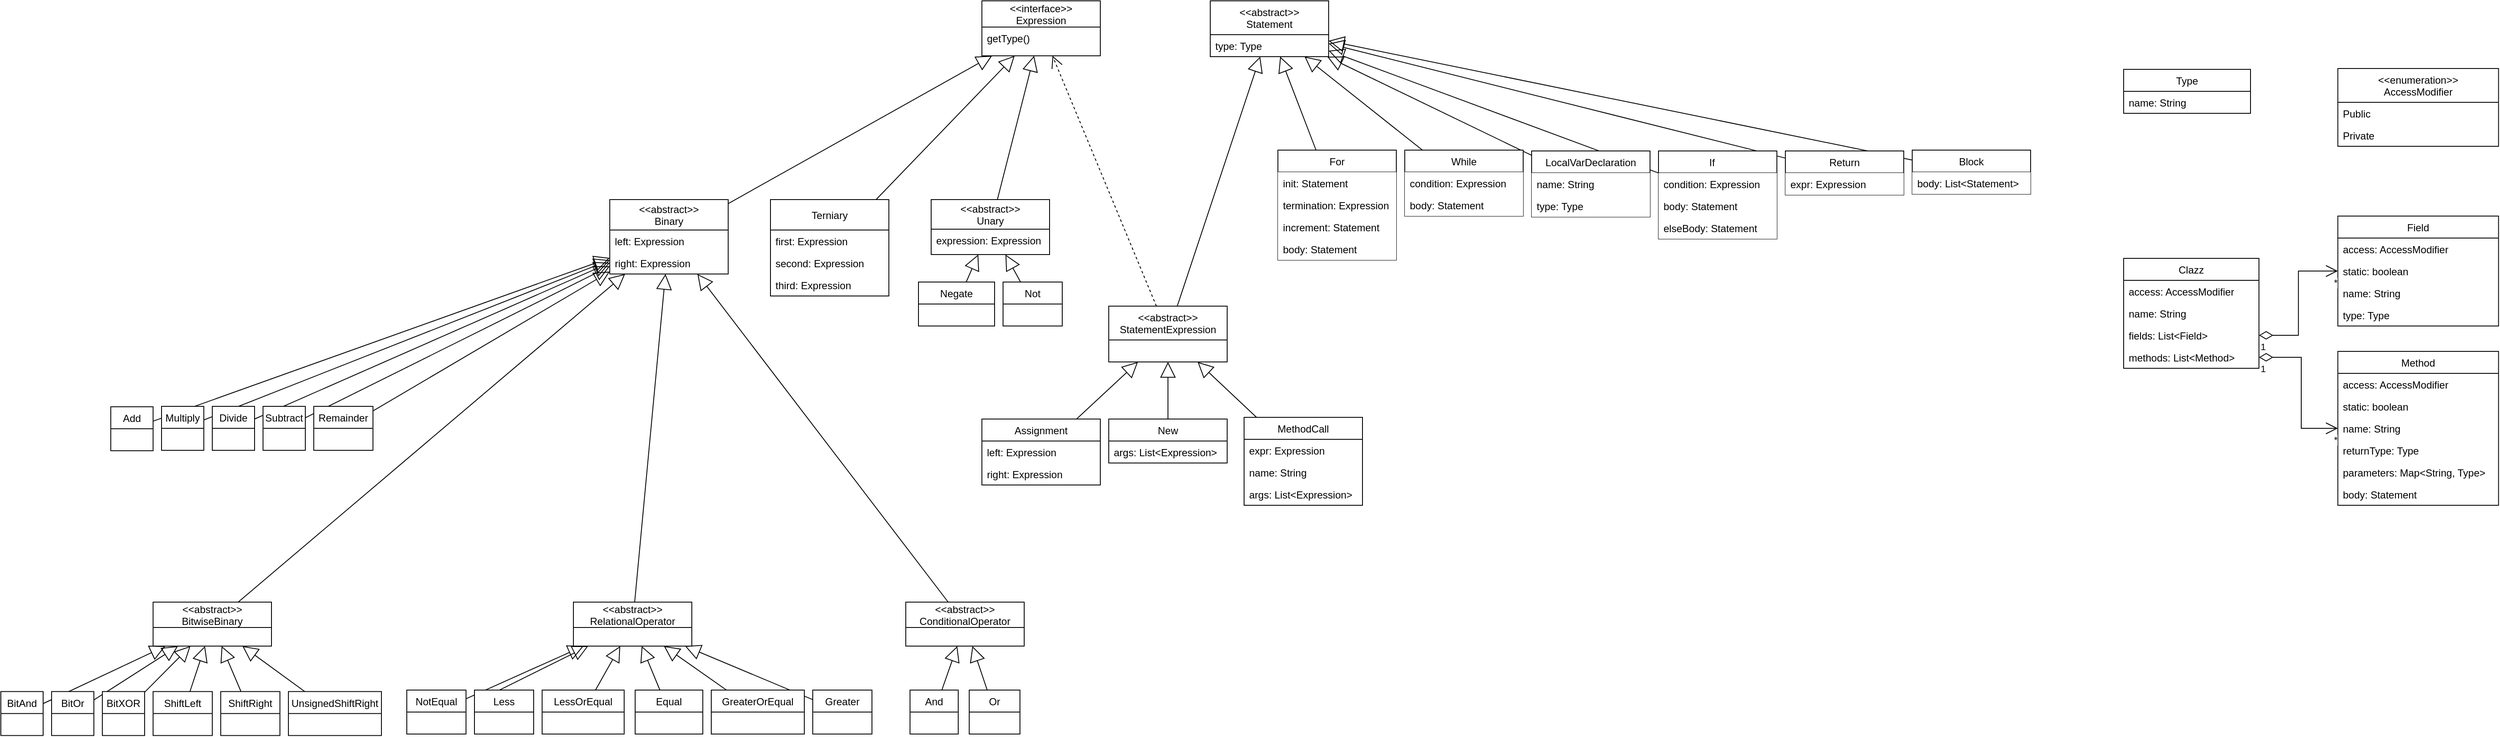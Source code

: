 <mxfile version="16.0.2" type="device"><diagram id="C5RBs43oDa-KdzZeNtuy" name="Page-1"><mxGraphModel dx="4175" dy="1250" grid="1" gridSize="10" guides="1" tooltips="1" connect="1" arrows="1" fold="1" page="1" pageScale="1" pageWidth="827" pageHeight="1169" math="0" shadow="0"><root><mxCell id="WIyWlLk6GJQsqaUBKTNV-0"/><mxCell id="WIyWlLk6GJQsqaUBKTNV-1" parent="WIyWlLk6GJQsqaUBKTNV-0"/><mxCell id="zkfFHV4jXpPFQw0GAbJ--0" value="Clazz" style="swimlane;fontStyle=0;align=center;verticalAlign=top;childLayout=stackLayout;horizontal=1;startSize=26;horizontalStack=0;resizeParent=1;resizeLast=0;collapsible=1;marginBottom=0;rounded=0;shadow=0;strokeWidth=1;" parent="WIyWlLk6GJQsqaUBKTNV-1" vertex="1"><mxGeometry x="260" y="304.5" width="160" height="130" as="geometry"><mxRectangle x="230" y="140" width="160" height="26" as="alternateBounds"/></mxGeometry></mxCell><mxCell id="R1qmGD2fGn99MFbigiEE-41" value="access: AccessModifier" style="text;align=left;verticalAlign=top;spacingLeft=4;spacingRight=4;overflow=hidden;rotatable=0;points=[[0,0.5],[1,0.5]];portConstraint=eastwest;" parent="zkfFHV4jXpPFQw0GAbJ--0" vertex="1"><mxGeometry y="26" width="160" height="26" as="geometry"/></mxCell><mxCell id="zkfFHV4jXpPFQw0GAbJ--1" value="name: String" style="text;align=left;verticalAlign=top;spacingLeft=4;spacingRight=4;overflow=hidden;rotatable=0;points=[[0,0.5],[1,0.5]];portConstraint=eastwest;" parent="zkfFHV4jXpPFQw0GAbJ--0" vertex="1"><mxGeometry y="52" width="160" height="26" as="geometry"/></mxCell><mxCell id="zkfFHV4jXpPFQw0GAbJ--2" value="fields: List&lt;Field&gt;" style="text;align=left;verticalAlign=top;spacingLeft=4;spacingRight=4;overflow=hidden;rotatable=0;points=[[0,0.5],[1,0.5]];portConstraint=eastwest;rounded=0;shadow=0;html=0;" parent="zkfFHV4jXpPFQw0GAbJ--0" vertex="1"><mxGeometry y="78" width="160" height="26" as="geometry"/></mxCell><mxCell id="zkfFHV4jXpPFQw0GAbJ--3" value="methods: List&lt;Method&gt;" style="text;align=left;verticalAlign=top;spacingLeft=4;spacingRight=4;overflow=hidden;rotatable=0;points=[[0,0.5],[1,0.5]];portConstraint=eastwest;rounded=0;shadow=0;html=0;" parent="zkfFHV4jXpPFQw0GAbJ--0" vertex="1"><mxGeometry y="104" width="160" height="26" as="geometry"/></mxCell><mxCell id="zkfFHV4jXpPFQw0GAbJ--17" value="Field" style="swimlane;fontStyle=0;align=center;verticalAlign=top;childLayout=stackLayout;horizontal=1;startSize=26;horizontalStack=0;resizeParent=1;resizeLast=0;collapsible=1;marginBottom=0;rounded=0;shadow=0;strokeWidth=1;" parent="WIyWlLk6GJQsqaUBKTNV-1" vertex="1"><mxGeometry x="513.26" y="254.5" width="190" height="130" as="geometry"><mxRectangle x="550" y="140" width="160" height="26" as="alternateBounds"/></mxGeometry></mxCell><mxCell id="zkfFHV4jXpPFQw0GAbJ--18" value="access: AccessModifier" style="text;align=left;verticalAlign=top;spacingLeft=4;spacingRight=4;overflow=hidden;rotatable=0;points=[[0,0.5],[1,0.5]];portConstraint=eastwest;" parent="zkfFHV4jXpPFQw0GAbJ--17" vertex="1"><mxGeometry y="26" width="190" height="26" as="geometry"/></mxCell><mxCell id="zkfFHV4jXpPFQw0GAbJ--19" value="static: boolean" style="text;align=left;verticalAlign=top;spacingLeft=4;spacingRight=4;overflow=hidden;rotatable=0;points=[[0,0.5],[1,0.5]];portConstraint=eastwest;rounded=0;shadow=0;html=0;" parent="zkfFHV4jXpPFQw0GAbJ--17" vertex="1"><mxGeometry y="52" width="190" height="26" as="geometry"/></mxCell><mxCell id="R1qmGD2fGn99MFbigiEE-37" value="name: String" style="text;align=left;verticalAlign=top;spacingLeft=4;spacingRight=4;overflow=hidden;rotatable=0;points=[[0,0.5],[1,0.5]];portConstraint=eastwest;rounded=0;shadow=0;html=0;" parent="zkfFHV4jXpPFQw0GAbJ--17" vertex="1"><mxGeometry y="78" width="190" height="26" as="geometry"/></mxCell><mxCell id="zkfFHV4jXpPFQw0GAbJ--20" value="type: Type" style="text;align=left;verticalAlign=top;spacingLeft=4;spacingRight=4;overflow=hidden;rotatable=0;points=[[0,0.5],[1,0.5]];portConstraint=eastwest;rounded=0;shadow=0;html=0;" parent="zkfFHV4jXpPFQw0GAbJ--17" vertex="1"><mxGeometry y="104" width="190" height="26" as="geometry"/></mxCell><mxCell id="R1qmGD2fGn99MFbigiEE-3" value="" style="endArrow=open;html=1;endSize=12;startArrow=diamondThin;startSize=14;startFill=0;edgeStyle=orthogonalEdgeStyle;rounded=0;exitX=1;exitY=0.5;exitDx=0;exitDy=0;" parent="WIyWlLk6GJQsqaUBKTNV-1" source="zkfFHV4jXpPFQw0GAbJ--2" target="zkfFHV4jXpPFQw0GAbJ--17" edge="1"><mxGeometry relative="1" as="geometry"><mxPoint x="490" y="354.5" as="sourcePoint"/><mxPoint x="650" y="354.5" as="targetPoint"/></mxGeometry></mxCell><mxCell id="R1qmGD2fGn99MFbigiEE-4" value="1" style="edgeLabel;resizable=0;html=1;align=left;verticalAlign=top;" parent="R1qmGD2fGn99MFbigiEE-3" connectable="0" vertex="1"><mxGeometry x="-1" relative="1" as="geometry"/></mxCell><mxCell id="R1qmGD2fGn99MFbigiEE-5" value="*" style="edgeLabel;resizable=0;html=1;align=right;verticalAlign=top;" parent="R1qmGD2fGn99MFbigiEE-3" connectable="0" vertex="1"><mxGeometry x="1" relative="1" as="geometry"/></mxCell><mxCell id="R1qmGD2fGn99MFbigiEE-22" value="&lt;&lt;enumeration&gt;&gt;&#10;AccessModifier" style="swimlane;fontStyle=0;childLayout=stackLayout;horizontal=1;startSize=40;fillColor=none;horizontalStack=0;resizeParent=1;resizeParentMax=0;resizeLast=0;collapsible=1;marginBottom=0;" parent="WIyWlLk6GJQsqaUBKTNV-1" vertex="1"><mxGeometry x="513.26" y="80" width="190" height="92" as="geometry"/></mxCell><mxCell id="R1qmGD2fGn99MFbigiEE-23" value="Public" style="text;strokeColor=none;fillColor=none;align=left;verticalAlign=top;spacingLeft=4;spacingRight=4;overflow=hidden;rotatable=0;points=[[0,0.5],[1,0.5]];portConstraint=eastwest;" parent="R1qmGD2fGn99MFbigiEE-22" vertex="1"><mxGeometry y="40" width="190" height="26" as="geometry"/></mxCell><mxCell id="R1qmGD2fGn99MFbigiEE-24" value="Private" style="text;strokeColor=none;fillColor=none;align=left;verticalAlign=top;spacingLeft=4;spacingRight=4;overflow=hidden;rotatable=0;points=[[0,0.5],[1,0.5]];portConstraint=eastwest;" parent="R1qmGD2fGn99MFbigiEE-22" vertex="1"><mxGeometry y="66" width="190" height="26" as="geometry"/></mxCell><mxCell id="R1qmGD2fGn99MFbigiEE-27" value="Method" style="swimlane;fontStyle=0;align=center;verticalAlign=top;childLayout=stackLayout;horizontal=1;startSize=26;horizontalStack=0;resizeParent=1;resizeLast=0;collapsible=1;marginBottom=0;rounded=0;shadow=0;strokeWidth=1;" parent="WIyWlLk6GJQsqaUBKTNV-1" vertex="1"><mxGeometry x="513.26" y="414.5" width="190" height="182" as="geometry"><mxRectangle x="550" y="140" width="160" height="26" as="alternateBounds"/></mxGeometry></mxCell><mxCell id="R1qmGD2fGn99MFbigiEE-28" value="access: AccessModifier" style="text;align=left;verticalAlign=top;spacingLeft=4;spacingRight=4;overflow=hidden;rotatable=0;points=[[0,0.5],[1,0.5]];portConstraint=eastwest;" parent="R1qmGD2fGn99MFbigiEE-27" vertex="1"><mxGeometry y="26" width="190" height="26" as="geometry"/></mxCell><mxCell id="R1qmGD2fGn99MFbigiEE-29" value="static: boolean" style="text;align=left;verticalAlign=top;spacingLeft=4;spacingRight=4;overflow=hidden;rotatable=0;points=[[0,0.5],[1,0.5]];portConstraint=eastwest;rounded=0;shadow=0;html=0;" parent="R1qmGD2fGn99MFbigiEE-27" vertex="1"><mxGeometry y="52" width="190" height="26" as="geometry"/></mxCell><mxCell id="R1qmGD2fGn99MFbigiEE-36" value="name: String" style="text;align=left;verticalAlign=top;spacingLeft=4;spacingRight=4;overflow=hidden;rotatable=0;points=[[0,0.5],[1,0.5]];portConstraint=eastwest;" parent="R1qmGD2fGn99MFbigiEE-27" vertex="1"><mxGeometry y="78" width="190" height="26" as="geometry"/></mxCell><mxCell id="R1qmGD2fGn99MFbigiEE-30" value="returnType: Type" style="text;align=left;verticalAlign=top;spacingLeft=4;spacingRight=4;overflow=hidden;rotatable=0;points=[[0,0.5],[1,0.5]];portConstraint=eastwest;rounded=0;shadow=0;html=0;" parent="R1qmGD2fGn99MFbigiEE-27" vertex="1"><mxGeometry y="104" width="190" height="26" as="geometry"/></mxCell><mxCell id="R1qmGD2fGn99MFbigiEE-34" value="parameters: Map&lt;String, Type&gt;" style="text;align=left;verticalAlign=top;spacingLeft=4;spacingRight=4;overflow=hidden;rotatable=0;points=[[0,0.5],[1,0.5]];portConstraint=eastwest;rounded=0;shadow=0;html=0;" parent="R1qmGD2fGn99MFbigiEE-27" vertex="1"><mxGeometry y="130" width="190" height="26" as="geometry"/></mxCell><mxCell id="R1qmGD2fGn99MFbigiEE-35" value="body: Statement" style="text;align=left;verticalAlign=top;spacingLeft=4;spacingRight=4;overflow=hidden;rotatable=0;points=[[0,0.5],[1,0.5]];portConstraint=eastwest;rounded=0;shadow=0;html=0;" parent="R1qmGD2fGn99MFbigiEE-27" vertex="1"><mxGeometry y="156" width="190" height="26" as="geometry"/></mxCell><mxCell id="R1qmGD2fGn99MFbigiEE-31" value="" style="endArrow=open;html=1;endSize=12;startArrow=diamondThin;startSize=14;startFill=0;edgeStyle=orthogonalEdgeStyle;rounded=0;exitX=1;exitY=0.5;exitDx=0;exitDy=0;" parent="WIyWlLk6GJQsqaUBKTNV-1" source="zkfFHV4jXpPFQw0GAbJ--3" target="R1qmGD2fGn99MFbigiEE-27" edge="1"><mxGeometry relative="1" as="geometry"><mxPoint x="480" y="319.5" as="sourcePoint"/><mxPoint x="570" y="319.5" as="targetPoint"/><Array as="points"><mxPoint x="470" y="421.5"/><mxPoint x="470" y="505.5"/></Array></mxGeometry></mxCell><mxCell id="R1qmGD2fGn99MFbigiEE-32" value="1" style="edgeLabel;resizable=0;html=1;align=left;verticalAlign=top;" parent="R1qmGD2fGn99MFbigiEE-31" connectable="0" vertex="1"><mxGeometry x="-1" relative="1" as="geometry"/></mxCell><mxCell id="R1qmGD2fGn99MFbigiEE-33" value="*" style="edgeLabel;resizable=0;html=1;align=right;verticalAlign=top;" parent="R1qmGD2fGn99MFbigiEE-31" connectable="0" vertex="1"><mxGeometry x="1" relative="1" as="geometry"/></mxCell><mxCell id="R1qmGD2fGn99MFbigiEE-43" value="&lt;&lt;abstract&gt;&gt;&#10;Statement" style="swimlane;fontStyle=0;childLayout=stackLayout;horizontal=1;startSize=40;fillColor=none;horizontalStack=0;resizeParent=1;resizeParentMax=0;resizeLast=0;collapsible=1;marginBottom=0;" parent="WIyWlLk6GJQsqaUBKTNV-1" vertex="1"><mxGeometry x="-820" width="140" height="66" as="geometry"/></mxCell><mxCell id="R1qmGD2fGn99MFbigiEE-44" value="type: Type" style="text;strokeColor=none;fillColor=none;align=left;verticalAlign=top;spacingLeft=4;spacingRight=4;overflow=hidden;rotatable=0;points=[[0,0.5],[1,0.5]];portConstraint=eastwest;" parent="R1qmGD2fGn99MFbigiEE-43" vertex="1"><mxGeometry y="40" width="140" height="26" as="geometry"/></mxCell><mxCell id="R1qmGD2fGn99MFbigiEE-51" value="" style="endArrow=block;endSize=16;endFill=0;html=1;rounded=0;" parent="WIyWlLk6GJQsqaUBKTNV-1" source="UrSTiB-nP94x0aBTnVcV-48" target="R1qmGD2fGn99MFbigiEE-43" edge="1"><mxGeometry width="160" relative="1" as="geometry"><mxPoint x="-635.0" y="-59.75" as="sourcePoint"/><mxPoint x="-325" y="178.25" as="targetPoint"/></mxGeometry></mxCell><mxCell id="R1qmGD2fGn99MFbigiEE-61" value="" style="endArrow=block;endSize=16;endFill=0;html=1;rounded=0;" parent="WIyWlLk6GJQsqaUBKTNV-1" source="UrSTiB-nP94x0aBTnVcV-44" target="R1qmGD2fGn99MFbigiEE-43" edge="1"><mxGeometry width="160" relative="1" as="geometry"><mxPoint x="-604.936" y="239.75" as="sourcePoint"/><mxPoint x="-491.116" y="4.25" as="targetPoint"/></mxGeometry></mxCell><mxCell id="R1qmGD2fGn99MFbigiEE-63" value="" style="endArrow=block;endSize=16;endFill=0;html=1;rounded=0;" parent="WIyWlLk6GJQsqaUBKTNV-1" source="UrSTiB-nP94x0aBTnVcV-65" target="R1qmGD2fGn99MFbigiEE-43" edge="1"><mxGeometry width="160" relative="1" as="geometry"><mxPoint x="-615.578" y="178.25" as="sourcePoint"/><mxPoint x="-481.116" y="14.25" as="targetPoint"/></mxGeometry></mxCell><mxCell id="R1qmGD2fGn99MFbigiEE-65" value="" style="endArrow=block;endSize=16;endFill=0;html=1;rounded=0;" parent="WIyWlLk6GJQsqaUBKTNV-1" source="UrSTiB-nP94x0aBTnVcV-62" target="R1qmGD2fGn99MFbigiEE-43" edge="1"><mxGeometry width="160" relative="1" as="geometry"><mxPoint x="-644.505" y="106.25" as="sourcePoint"/><mxPoint x="-471.116" y="24.25" as="targetPoint"/></mxGeometry></mxCell><mxCell id="R1qmGD2fGn99MFbigiEE-67" value="" style="endArrow=block;endSize=16;endFill=0;html=1;rounded=0;" parent="WIyWlLk6GJQsqaUBKTNV-1" source="UrSTiB-nP94x0aBTnVcV-54" target="R1qmGD2fGn99MFbigiEE-43" edge="1"><mxGeometry width="160" relative="1" as="geometry"><mxPoint x="-645.0" y="55.694" as="sourcePoint"/><mxPoint x="-435" y="34.25" as="targetPoint"/></mxGeometry></mxCell><mxCell id="R1qmGD2fGn99MFbigiEE-69" value="" style="endArrow=block;endSize=16;endFill=0;html=1;rounded=0;" parent="WIyWlLk6GJQsqaUBKTNV-1" source="UrSTiB-nP94x0aBTnVcV-52" target="R1qmGD2fGn99MFbigiEE-43" edge="1"><mxGeometry width="160" relative="1" as="geometry"><mxPoint x="-645.0" y="-3.75" as="sourcePoint"/><mxPoint x="-191.116" y="4.25" as="targetPoint"/></mxGeometry></mxCell><mxCell id="UrSTiB-nP94x0aBTnVcV-0" value="Type" style="swimlane;fontStyle=0;childLayout=stackLayout;horizontal=1;startSize=26;fillColor=none;horizontalStack=0;resizeParent=1;resizeParentMax=0;resizeLast=0;collapsible=1;marginBottom=0;" parent="WIyWlLk6GJQsqaUBKTNV-1" vertex="1"><mxGeometry x="260" y="81" width="150" height="52" as="geometry"/></mxCell><mxCell id="UrSTiB-nP94x0aBTnVcV-1" value="name: String" style="text;strokeColor=none;fillColor=none;align=left;verticalAlign=top;spacingLeft=4;spacingRight=4;overflow=hidden;rotatable=0;points=[[0,0.5],[1,0.5]];portConstraint=eastwest;" parent="UrSTiB-nP94x0aBTnVcV-0" vertex="1"><mxGeometry y="26" width="150" height="26" as="geometry"/></mxCell><mxCell id="UrSTiB-nP94x0aBTnVcV-12" value="Assignment" style="swimlane;fontStyle=0;childLayout=stackLayout;horizontal=1;startSize=26;fillColor=none;horizontalStack=0;resizeParent=1;resizeParentMax=0;resizeLast=0;collapsible=1;marginBottom=0;" parent="WIyWlLk6GJQsqaUBKTNV-1" vertex="1"><mxGeometry x="-1090" y="494.5" width="140" height="78" as="geometry"/></mxCell><mxCell id="UrSTiB-nP94x0aBTnVcV-13" value="left: Expression " style="text;strokeColor=none;fillColor=none;align=left;verticalAlign=top;spacingLeft=4;spacingRight=4;overflow=hidden;rotatable=0;points=[[0,0.5],[1,0.5]];portConstraint=eastwest;" parent="UrSTiB-nP94x0aBTnVcV-12" vertex="1"><mxGeometry y="26" width="140" height="26" as="geometry"/></mxCell><mxCell id="UrSTiB-nP94x0aBTnVcV-29" value="right: Expression " style="text;strokeColor=none;fillColor=none;align=left;verticalAlign=top;spacingLeft=4;spacingRight=4;overflow=hidden;rotatable=0;points=[[0,0.5],[1,0.5]];portConstraint=eastwest;" parent="UrSTiB-nP94x0aBTnVcV-12" vertex="1"><mxGeometry y="52" width="140" height="26" as="geometry"/></mxCell><mxCell id="UrSTiB-nP94x0aBTnVcV-22" value="&lt;&lt;abstract&gt;&gt;&#10;StatementExpression" style="swimlane;fontStyle=0;childLayout=stackLayout;horizontal=1;startSize=40;fillColor=none;horizontalStack=0;resizeParent=1;resizeParentMax=0;resizeLast=0;collapsible=1;marginBottom=0;" parent="WIyWlLk6GJQsqaUBKTNV-1" vertex="1"><mxGeometry x="-940" y="361" width="140" height="66" as="geometry"/></mxCell><mxCell id="UrSTiB-nP94x0aBTnVcV-26" value="" style="endArrow=block;endSize=16;endFill=0;html=1;rounded=0;" parent="WIyWlLk6GJQsqaUBKTNV-1" source="UrSTiB-nP94x0aBTnVcV-22" target="R1qmGD2fGn99MFbigiEE-43" edge="1"><mxGeometry width="160" relative="1" as="geometry"><mxPoint x="-45" y="512.75" as="sourcePoint"/><mxPoint x="115" y="512.75" as="targetPoint"/></mxGeometry></mxCell><mxCell id="UrSTiB-nP94x0aBTnVcV-31" value="" style="endArrow=block;endSize=16;endFill=0;html=1;rounded=0;" parent="WIyWlLk6GJQsqaUBKTNV-1" source="UrSTiB-nP94x0aBTnVcV-12" target="UrSTiB-nP94x0aBTnVcV-22" edge="1"><mxGeometry width="160" relative="1" as="geometry"><mxPoint x="-645" y="473.75" as="sourcePoint"/><mxPoint x="-485" y="473.75" as="targetPoint"/></mxGeometry></mxCell><mxCell id="UrSTiB-nP94x0aBTnVcV-32" value="New" style="swimlane;fontStyle=0;childLayout=stackLayout;horizontal=1;startSize=26;fillColor=none;horizontalStack=0;resizeParent=1;resizeParentMax=0;resizeLast=0;collapsible=1;marginBottom=0;" parent="WIyWlLk6GJQsqaUBKTNV-1" vertex="1"><mxGeometry x="-940" y="494.5" width="140" height="52" as="geometry"/></mxCell><mxCell id="UrSTiB-nP94x0aBTnVcV-35" value="args: List&lt;Expression&gt;&#10; " style="text;strokeColor=none;fillColor=none;align=left;verticalAlign=top;spacingLeft=4;spacingRight=4;overflow=hidden;rotatable=0;points=[[0,0.5],[1,0.5]];portConstraint=eastwest;" parent="UrSTiB-nP94x0aBTnVcV-32" vertex="1"><mxGeometry y="26" width="140" height="26" as="geometry"/></mxCell><mxCell id="UrSTiB-nP94x0aBTnVcV-36" value="" style="endArrow=block;endSize=16;endFill=0;html=1;rounded=0;" parent="WIyWlLk6GJQsqaUBKTNV-1" source="UrSTiB-nP94x0aBTnVcV-32" target="UrSTiB-nP94x0aBTnVcV-22" edge="1"><mxGeometry width="160" relative="1" as="geometry"><mxPoint x="-856.579" y="480.25" as="sourcePoint"/><mxPoint x="-782.895" y="438.25" as="targetPoint"/></mxGeometry></mxCell><mxCell id="UrSTiB-nP94x0aBTnVcV-38" value="MethodCall" style="swimlane;fontStyle=0;childLayout=stackLayout;horizontal=1;startSize=26;fillColor=none;horizontalStack=0;resizeParent=1;resizeParentMax=0;resizeLast=0;collapsible=1;marginBottom=0;" parent="WIyWlLk6GJQsqaUBKTNV-1" vertex="1"><mxGeometry x="-780" y="492.5" width="140" height="104" as="geometry"/></mxCell><mxCell id="UrSTiB-nP94x0aBTnVcV-43" value="expr: Expression" style="text;strokeColor=none;fillColor=none;align=left;verticalAlign=top;spacingLeft=4;spacingRight=4;overflow=hidden;rotatable=0;points=[[0,0.5],[1,0.5]];portConstraint=eastwest;" parent="UrSTiB-nP94x0aBTnVcV-38" vertex="1"><mxGeometry y="26" width="140" height="26" as="geometry"/></mxCell><mxCell id="UrSTiB-nP94x0aBTnVcV-42" value="name: String" style="text;strokeColor=none;fillColor=none;align=left;verticalAlign=top;spacingLeft=4;spacingRight=4;overflow=hidden;rotatable=0;points=[[0,0.5],[1,0.5]];portConstraint=eastwest;" parent="UrSTiB-nP94x0aBTnVcV-38" vertex="1"><mxGeometry y="52" width="140" height="26" as="geometry"/></mxCell><mxCell id="UrSTiB-nP94x0aBTnVcV-40" value="args: List&lt;Expression&gt;&#10; " style="text;strokeColor=none;fillColor=none;align=left;verticalAlign=top;spacingLeft=4;spacingRight=4;overflow=hidden;rotatable=0;points=[[0,0.5],[1,0.5]];portConstraint=eastwest;" parent="UrSTiB-nP94x0aBTnVcV-38" vertex="1"><mxGeometry y="78" width="140" height="26" as="geometry"/></mxCell><mxCell id="UrSTiB-nP94x0aBTnVcV-41" value="" style="endArrow=block;endSize=16;endFill=0;html=1;rounded=0;" parent="WIyWlLk6GJQsqaUBKTNV-1" source="UrSTiB-nP94x0aBTnVcV-38" target="UrSTiB-nP94x0aBTnVcV-22" edge="1"><mxGeometry width="160" relative="1" as="geometry"><mxPoint x="-266.579" y="489.25" as="sourcePoint"/><mxPoint x="-173.085" y="437.25" as="targetPoint"/></mxGeometry></mxCell><mxCell id="UrSTiB-nP94x0aBTnVcV-44" value="For" style="swimlane;fontStyle=0;childLayout=stackLayout;horizontal=1;startSize=26;fillColor=default;horizontalStack=0;resizeParent=1;resizeParentMax=0;resizeLast=0;collapsible=1;marginBottom=0;" parent="WIyWlLk6GJQsqaUBKTNV-1" vertex="1"><mxGeometry x="-740" y="176.5" width="140" height="130" as="geometry"/></mxCell><mxCell id="UrSTiB-nP94x0aBTnVcV-45" value="init: Statement" style="text;strokeColor=none;fillColor=default;align=left;verticalAlign=top;spacingLeft=4;spacingRight=4;overflow=hidden;rotatable=0;points=[[0,0.5],[1,0.5]];portConstraint=eastwest;" parent="UrSTiB-nP94x0aBTnVcV-44" vertex="1"><mxGeometry y="26" width="140" height="26" as="geometry"/></mxCell><mxCell id="UrSTiB-nP94x0aBTnVcV-46" value="termination: Expression" style="text;strokeColor=none;fillColor=default;align=left;verticalAlign=top;spacingLeft=4;spacingRight=4;overflow=hidden;rotatable=0;points=[[0,0.5],[1,0.5]];portConstraint=eastwest;" parent="UrSTiB-nP94x0aBTnVcV-44" vertex="1"><mxGeometry y="52" width="140" height="26" as="geometry"/></mxCell><mxCell id="UrSTiB-nP94x0aBTnVcV-70" value="increment: Statement" style="text;strokeColor=none;fillColor=default;align=left;verticalAlign=top;spacingLeft=4;spacingRight=4;overflow=hidden;rotatable=0;points=[[0,0.5],[1,0.5]];portConstraint=eastwest;" parent="UrSTiB-nP94x0aBTnVcV-44" vertex="1"><mxGeometry y="78" width="140" height="26" as="geometry"/></mxCell><mxCell id="UrSTiB-nP94x0aBTnVcV-71" value="body: Statement" style="text;strokeColor=none;fillColor=default;align=left;verticalAlign=top;spacingLeft=4;spacingRight=4;overflow=hidden;rotatable=0;points=[[0,0.5],[1,0.5]];portConstraint=eastwest;" parent="UrSTiB-nP94x0aBTnVcV-44" vertex="1"><mxGeometry y="104" width="140" height="26" as="geometry"/></mxCell><mxCell id="UrSTiB-nP94x0aBTnVcV-48" value="Block" style="swimlane;fontStyle=0;childLayout=stackLayout;horizontal=1;startSize=26;fillColor=default;horizontalStack=0;resizeParent=1;resizeParentMax=0;resizeLast=0;collapsible=1;marginBottom=0;" parent="WIyWlLk6GJQsqaUBKTNV-1" vertex="1"><mxGeometry x="10" y="176.5" width="140" height="52" as="geometry"/></mxCell><mxCell id="UrSTiB-nP94x0aBTnVcV-49" value="body: List&lt;Statement&gt;" style="text;strokeColor=none;fillColor=default;align=left;verticalAlign=top;spacingLeft=4;spacingRight=4;overflow=hidden;rotatable=0;points=[[0,0.5],[1,0.5]];portConstraint=eastwest;" parent="UrSTiB-nP94x0aBTnVcV-48" vertex="1"><mxGeometry y="26" width="140" height="26" as="geometry"/></mxCell><mxCell id="UrSTiB-nP94x0aBTnVcV-52" value="Return" style="swimlane;fontStyle=0;childLayout=stackLayout;horizontal=1;startSize=26;fillColor=default;horizontalStack=0;resizeParent=1;resizeParentMax=0;resizeLast=0;collapsible=1;marginBottom=0;" parent="WIyWlLk6GJQsqaUBKTNV-1" vertex="1"><mxGeometry x="-140" y="177.5" width="140" height="52" as="geometry"/></mxCell><mxCell id="UrSTiB-nP94x0aBTnVcV-53" value="expr: Expression" style="text;strokeColor=none;fillColor=default;align=left;verticalAlign=top;spacingLeft=4;spacingRight=4;overflow=hidden;rotatable=0;points=[[0,0.5],[1,0.5]];portConstraint=eastwest;" parent="UrSTiB-nP94x0aBTnVcV-52" vertex="1"><mxGeometry y="26" width="140" height="26" as="geometry"/></mxCell><mxCell id="UrSTiB-nP94x0aBTnVcV-54" value="While" style="swimlane;fontStyle=0;childLayout=stackLayout;horizontal=1;startSize=26;fillColor=default;horizontalStack=0;resizeParent=1;resizeParentMax=0;resizeLast=0;collapsible=1;marginBottom=0;" parent="WIyWlLk6GJQsqaUBKTNV-1" vertex="1"><mxGeometry x="-590" y="176.5" width="140" height="78" as="geometry"/></mxCell><mxCell id="UrSTiB-nP94x0aBTnVcV-61" value="condition: Expression" style="text;strokeColor=none;fillColor=default;align=left;verticalAlign=top;spacingLeft=4;spacingRight=4;overflow=hidden;rotatable=0;points=[[0,0.5],[1,0.5]];portConstraint=eastwest;" parent="UrSTiB-nP94x0aBTnVcV-54" vertex="1"><mxGeometry y="26" width="140" height="26" as="geometry"/></mxCell><mxCell id="UrSTiB-nP94x0aBTnVcV-55" value="body: Statement" style="text;strokeColor=none;fillColor=default;align=left;verticalAlign=top;spacingLeft=4;spacingRight=4;overflow=hidden;rotatable=0;points=[[0,0.5],[1,0.5]];portConstraint=eastwest;" parent="UrSTiB-nP94x0aBTnVcV-54" vertex="1"><mxGeometry y="52" width="140" height="26" as="geometry"/></mxCell><mxCell id="UrSTiB-nP94x0aBTnVcV-62" value="LocalVarDeclaration" style="swimlane;fontStyle=0;childLayout=stackLayout;horizontal=1;startSize=26;fillColor=default;horizontalStack=0;resizeParent=1;resizeParentMax=0;resizeLast=0;collapsible=1;marginBottom=0;" parent="WIyWlLk6GJQsqaUBKTNV-1" vertex="1"><mxGeometry x="-440" y="177.5" width="140" height="78" as="geometry"/></mxCell><mxCell id="UrSTiB-nP94x0aBTnVcV-63" value="name: String" style="text;strokeColor=none;fillColor=default;align=left;verticalAlign=top;spacingLeft=4;spacingRight=4;overflow=hidden;rotatable=0;points=[[0,0.5],[1,0.5]];portConstraint=eastwest;" parent="UrSTiB-nP94x0aBTnVcV-62" vertex="1"><mxGeometry y="26" width="140" height="26" as="geometry"/></mxCell><mxCell id="UrSTiB-nP94x0aBTnVcV-64" value="type: Type" style="text;strokeColor=none;fillColor=default;align=left;verticalAlign=top;spacingLeft=4;spacingRight=4;overflow=hidden;rotatable=0;points=[[0,0.5],[1,0.5]];portConstraint=eastwest;" parent="UrSTiB-nP94x0aBTnVcV-62" vertex="1"><mxGeometry y="52" width="140" height="26" as="geometry"/></mxCell><mxCell id="UrSTiB-nP94x0aBTnVcV-65" value="If    " style="swimlane;fontStyle=0;childLayout=stackLayout;horizontal=1;startSize=26;fillColor=default;horizontalStack=0;resizeParent=1;resizeParentMax=0;resizeLast=0;collapsible=1;marginBottom=0;" parent="WIyWlLk6GJQsqaUBKTNV-1" vertex="1"><mxGeometry x="-290" y="177.5" width="140" height="104" as="geometry"/></mxCell><mxCell id="UrSTiB-nP94x0aBTnVcV-66" value="condition: Expression" style="text;strokeColor=none;fillColor=default;align=left;verticalAlign=top;spacingLeft=4;spacingRight=4;overflow=hidden;rotatable=0;points=[[0,0.5],[1,0.5]];portConstraint=eastwest;" parent="UrSTiB-nP94x0aBTnVcV-65" vertex="1"><mxGeometry y="26" width="140" height="26" as="geometry"/></mxCell><mxCell id="UrSTiB-nP94x0aBTnVcV-67" value="body: Statement" style="text;strokeColor=none;fillColor=default;align=left;verticalAlign=top;spacingLeft=4;spacingRight=4;overflow=hidden;rotatable=0;points=[[0,0.5],[1,0.5]];portConstraint=eastwest;" parent="UrSTiB-nP94x0aBTnVcV-65" vertex="1"><mxGeometry y="52" width="140" height="26" as="geometry"/></mxCell><mxCell id="UrSTiB-nP94x0aBTnVcV-69" value="elseBody: Statement" style="text;strokeColor=none;fillColor=default;align=left;verticalAlign=top;spacingLeft=4;spacingRight=4;overflow=hidden;rotatable=0;points=[[0,0.5],[1,0.5]];portConstraint=eastwest;" parent="UrSTiB-nP94x0aBTnVcV-65" vertex="1"><mxGeometry y="78" width="140" height="26" as="geometry"/></mxCell><mxCell id="UrSTiB-nP94x0aBTnVcV-73" value="&lt;&lt;interface&gt;&gt;&#10;Expression" style="swimlane;fontStyle=0;childLayout=stackLayout;horizontal=1;startSize=31;fillColor=none;horizontalStack=0;resizeParent=1;resizeParentMax=0;resizeLast=0;collapsible=1;marginBottom=0;" parent="WIyWlLk6GJQsqaUBKTNV-1" vertex="1"><mxGeometry x="-1090" width="140" height="65" as="geometry"/></mxCell><mxCell id="UrSTiB-nP94x0aBTnVcV-74" value="getType()" style="text;strokeColor=none;fillColor=none;align=left;verticalAlign=top;spacingLeft=4;spacingRight=4;overflow=hidden;rotatable=0;points=[[0,0.5],[1,0.5]];portConstraint=eastwest;" parent="UrSTiB-nP94x0aBTnVcV-73" vertex="1"><mxGeometry y="31" width="140" height="34" as="geometry"/></mxCell><mxCell id="UrSTiB-nP94x0aBTnVcV-75" value="" style="endArrow=open;endSize=12;dashed=1;html=1;rounded=0;" parent="WIyWlLk6GJQsqaUBKTNV-1" source="UrSTiB-nP94x0aBTnVcV-22" target="UrSTiB-nP94x0aBTnVcV-73" edge="1"><mxGeometry width="160" relative="1" as="geometry"><mxPoint x="-850" y="141" as="sourcePoint"/><mxPoint x="-690" y="141" as="targetPoint"/></mxGeometry></mxCell><mxCell id="UrSTiB-nP94x0aBTnVcV-92" value="&lt;&lt;abstract&gt;&gt;&#10;Binary" style="swimlane;fontStyle=0;childLayout=stackLayout;horizontal=1;startSize=36;fillColor=none;horizontalStack=0;resizeParent=1;resizeParentMax=0;resizeLast=0;collapsible=1;marginBottom=0;" parent="WIyWlLk6GJQsqaUBKTNV-1" vertex="1"><mxGeometry x="-1530" y="235" width="140" height="88" as="geometry"/></mxCell><mxCell id="UrSTiB-nP94x0aBTnVcV-93" value="left: Expression " style="text;strokeColor=none;fillColor=none;align=left;verticalAlign=top;spacingLeft=4;spacingRight=4;overflow=hidden;rotatable=0;points=[[0,0.5],[1,0.5]];portConstraint=eastwest;" parent="UrSTiB-nP94x0aBTnVcV-92" vertex="1"><mxGeometry y="36" width="140" height="26" as="geometry"/></mxCell><mxCell id="UrSTiB-nP94x0aBTnVcV-94" value="right: Expression " style="text;strokeColor=none;fillColor=none;align=left;verticalAlign=top;spacingLeft=4;spacingRight=4;overflow=hidden;rotatable=0;points=[[0,0.5],[1,0.5]];portConstraint=eastwest;" parent="UrSTiB-nP94x0aBTnVcV-92" vertex="1"><mxGeometry y="62" width="140" height="26" as="geometry"/></mxCell><mxCell id="UrSTiB-nP94x0aBTnVcV-96" value="Add" style="swimlane;fontStyle=0;childLayout=stackLayout;horizontal=1;startSize=26;fillColor=default;horizontalStack=0;resizeParent=1;resizeParentMax=0;resizeLast=0;collapsible=1;marginBottom=0;" parent="WIyWlLk6GJQsqaUBKTNV-1" vertex="1"><mxGeometry x="-2120" y="480" width="50" height="52" as="geometry"/></mxCell><mxCell id="UrSTiB-nP94x0aBTnVcV-99" value="" style="endArrow=block;endSize=16;endFill=0;html=1;rounded=0;" parent="WIyWlLk6GJQsqaUBKTNV-1" source="UrSTiB-nP94x0aBTnVcV-96" target="UrSTiB-nP94x0aBTnVcV-92" edge="1"><mxGeometry width="160" relative="1" as="geometry"><mxPoint x="-1540" y="187" as="sourcePoint"/><mxPoint x="-1380" y="187" as="targetPoint"/></mxGeometry></mxCell><mxCell id="UrSTiB-nP94x0aBTnVcV-100" value="" style="endArrow=block;endSize=16;endFill=0;html=1;rounded=0;" parent="WIyWlLk6GJQsqaUBKTNV-1" source="UrSTiB-nP94x0aBTnVcV-101" target="UrSTiB-nP94x0aBTnVcV-92" edge="1"><mxGeometry width="160" relative="1" as="geometry"><mxPoint x="-1530" y="197" as="sourcePoint"/><mxPoint x="-1330" y="129.941" as="targetPoint"/></mxGeometry></mxCell><mxCell id="UrSTiB-nP94x0aBTnVcV-101" value="Multiply" style="swimlane;fontStyle=0;childLayout=stackLayout;horizontal=1;startSize=26;fillColor=default;horizontalStack=0;resizeParent=1;resizeParentMax=0;resizeLast=0;collapsible=1;marginBottom=0;" parent="WIyWlLk6GJQsqaUBKTNV-1" vertex="1"><mxGeometry x="-2060" y="479.5" width="50" height="52" as="geometry"/></mxCell><mxCell id="UrSTiB-nP94x0aBTnVcV-102" value="Divide" style="swimlane;fontStyle=0;childLayout=stackLayout;horizontal=1;startSize=26;fillColor=default;horizontalStack=0;resizeParent=1;resizeParentMax=0;resizeLast=0;collapsible=1;marginBottom=0;" parent="WIyWlLk6GJQsqaUBKTNV-1" vertex="1"><mxGeometry x="-2000" y="479.5" width="50" height="52" as="geometry"/></mxCell><mxCell id="UrSTiB-nP94x0aBTnVcV-104" value="" style="endArrow=block;endSize=16;endFill=0;html=1;rounded=0;" parent="WIyWlLk6GJQsqaUBKTNV-1" source="UrSTiB-nP94x0aBTnVcV-102" target="UrSTiB-nP94x0aBTnVcV-92" edge="1"><mxGeometry width="160" relative="1" as="geometry"><mxPoint x="-1360" y="160.0" as="sourcePoint"/><mxPoint x="-1330" y="160.0" as="targetPoint"/></mxGeometry></mxCell><mxCell id="UrSTiB-nP94x0aBTnVcV-105" value="" style="endArrow=block;endSize=16;endFill=0;html=1;rounded=0;" parent="WIyWlLk6GJQsqaUBKTNV-1" source="UrSTiB-nP94x0aBTnVcV-103" target="UrSTiB-nP94x0aBTnVcV-92" edge="1"><mxGeometry width="160" relative="1" as="geometry"><mxPoint x="-1366.403" y="203.5" as="sourcePoint"/><mxPoint x="-1330" y="188.618" as="targetPoint"/></mxGeometry></mxCell><mxCell id="UrSTiB-nP94x0aBTnVcV-106" value="" style="endArrow=block;endSize=16;endFill=0;html=1;rounded=0;" parent="WIyWlLk6GJQsqaUBKTNV-1" source="UrSTiB-nP94x0aBTnVcV-107" target="UrSTiB-nP94x0aBTnVcV-92" edge="1"><mxGeometry width="160" relative="1" as="geometry"><mxPoint x="-1366.403" y="275.5" as="sourcePoint"/><mxPoint x="-1317.021" y="261" as="targetPoint"/></mxGeometry></mxCell><mxCell id="UrSTiB-nP94x0aBTnVcV-107" value="Remainder" style="swimlane;fontStyle=0;childLayout=stackLayout;horizontal=1;startSize=26;fillColor=default;horizontalStack=0;resizeParent=1;resizeParentMax=0;resizeLast=0;collapsible=1;marginBottom=0;" parent="WIyWlLk6GJQsqaUBKTNV-1" vertex="1"><mxGeometry x="-1880" y="479.5" width="70" height="52" as="geometry"/></mxCell><mxCell id="UrSTiB-nP94x0aBTnVcV-108" value="Terniary" style="swimlane;fontStyle=0;childLayout=stackLayout;horizontal=1;startSize=36;fillColor=none;horizontalStack=0;resizeParent=1;resizeParentMax=0;resizeLast=0;collapsible=1;marginBottom=0;" parent="WIyWlLk6GJQsqaUBKTNV-1" vertex="1"><mxGeometry x="-1340" y="235" width="140" height="114" as="geometry"/></mxCell><mxCell id="UrSTiB-nP94x0aBTnVcV-109" value="first: Expression " style="text;strokeColor=none;fillColor=none;align=left;verticalAlign=top;spacingLeft=4;spacingRight=4;overflow=hidden;rotatable=0;points=[[0,0.5],[1,0.5]];portConstraint=eastwest;" parent="UrSTiB-nP94x0aBTnVcV-108" vertex="1"><mxGeometry y="36" width="140" height="26" as="geometry"/></mxCell><mxCell id="UrSTiB-nP94x0aBTnVcV-114" value="second: Expression " style="text;strokeColor=none;fillColor=none;align=left;verticalAlign=top;spacingLeft=4;spacingRight=4;overflow=hidden;rotatable=0;points=[[0,0.5],[1,0.5]];portConstraint=eastwest;" parent="UrSTiB-nP94x0aBTnVcV-108" vertex="1"><mxGeometry y="62" width="140" height="26" as="geometry"/></mxCell><mxCell id="UrSTiB-nP94x0aBTnVcV-110" value="third: Expression " style="text;strokeColor=none;fillColor=none;align=left;verticalAlign=top;spacingLeft=4;spacingRight=4;overflow=hidden;rotatable=0;points=[[0,0.5],[1,0.5]];portConstraint=eastwest;" parent="UrSTiB-nP94x0aBTnVcV-108" vertex="1"><mxGeometry y="88" width="140" height="26" as="geometry"/></mxCell><mxCell id="UrSTiB-nP94x0aBTnVcV-115" value="" style="endArrow=block;endSize=16;endFill=0;html=1;rounded=0;" parent="WIyWlLk6GJQsqaUBKTNV-1" source="UrSTiB-nP94x0aBTnVcV-92" target="UrSTiB-nP94x0aBTnVcV-73" edge="1"><mxGeometry width="160" relative="1" as="geometry"><mxPoint x="-1393.251" y="113.0" as="sourcePoint"/><mxPoint x="-1285.124" y="189.5" as="targetPoint"/></mxGeometry></mxCell><mxCell id="UrSTiB-nP94x0aBTnVcV-116" value="" style="endArrow=block;endSize=16;endFill=0;html=1;rounded=0;" parent="WIyWlLk6GJQsqaUBKTNV-1" source="UrSTiB-nP94x0aBTnVcV-108" target="UrSTiB-nP94x0aBTnVcV-73" edge="1"><mxGeometry width="160" relative="1" as="geometry"><mxPoint x="-1160" y="227.947" as="sourcePoint"/><mxPoint x="-1110" y="227.553" as="targetPoint"/></mxGeometry></mxCell><mxCell id="UrSTiB-nP94x0aBTnVcV-117" value="&lt;&lt;abstract&gt;&gt;&#10;ConditionalOperator" style="swimlane;fontStyle=0;childLayout=stackLayout;horizontal=1;startSize=30;fillColor=none;horizontalStack=0;resizeParent=1;resizeParentMax=0;resizeLast=0;collapsible=1;marginBottom=0;" parent="WIyWlLk6GJQsqaUBKTNV-1" vertex="1"><mxGeometry x="-1180" y="711" width="140" height="52" as="geometry"/></mxCell><mxCell id="UrSTiB-nP94x0aBTnVcV-120" value="" style="endArrow=block;endSize=16;endFill=0;html=1;rounded=0;" parent="WIyWlLk6GJQsqaUBKTNV-1" source="UrSTiB-nP94x0aBTnVcV-117" target="UrSTiB-nP94x0aBTnVcV-92" edge="1"><mxGeometry width="160" relative="1" as="geometry"><mxPoint x="-1393.251" y="113" as="sourcePoint"/><mxPoint x="-1285.124" y="189.5" as="targetPoint"/></mxGeometry></mxCell><mxCell id="UrSTiB-nP94x0aBTnVcV-121" value="&lt;&lt;abstract&gt;&gt;&#10;BitwiseBinary" style="swimlane;fontStyle=0;childLayout=stackLayout;horizontal=1;startSize=30;fillColor=none;horizontalStack=0;resizeParent=1;resizeParentMax=0;resizeLast=0;collapsible=1;marginBottom=0;" parent="WIyWlLk6GJQsqaUBKTNV-1" vertex="1"><mxGeometry x="-2070" y="711" width="140" height="52" as="geometry"/></mxCell><mxCell id="UrSTiB-nP94x0aBTnVcV-122" value="" style="endArrow=block;endSize=16;endFill=0;html=1;rounded=0;" parent="WIyWlLk6GJQsqaUBKTNV-1" source="UrSTiB-nP94x0aBTnVcV-121" target="UrSTiB-nP94x0aBTnVcV-92" edge="1"><mxGeometry width="160" relative="1" as="geometry"><mxPoint x="-1230" y="453" as="sourcePoint"/><mxPoint x="-1230" y="267.5" as="targetPoint"/></mxGeometry></mxCell><mxCell id="UrSTiB-nP94x0aBTnVcV-123" value="And" style="swimlane;fontStyle=0;childLayout=stackLayout;horizontal=1;startSize=26;fillColor=none;horizontalStack=0;resizeParent=1;resizeParentMax=0;resizeLast=0;collapsible=1;marginBottom=0;" parent="WIyWlLk6GJQsqaUBKTNV-1" vertex="1"><mxGeometry x="-1175" y="815" width="57" height="52" as="geometry"/></mxCell><mxCell id="UrSTiB-nP94x0aBTnVcV-124" value="Or" style="swimlane;fontStyle=0;childLayout=stackLayout;horizontal=1;startSize=26;fillColor=none;horizontalStack=0;resizeParent=1;resizeParentMax=0;resizeLast=0;collapsible=1;marginBottom=0;" parent="WIyWlLk6GJQsqaUBKTNV-1" vertex="1"><mxGeometry x="-1105" y="815" width="60" height="52" as="geometry"/></mxCell><mxCell id="UrSTiB-nP94x0aBTnVcV-126" value="" style="endArrow=block;endSize=16;endFill=0;html=1;rounded=0;" parent="WIyWlLk6GJQsqaUBKTNV-1" source="UrSTiB-nP94x0aBTnVcV-123" target="UrSTiB-nP94x0aBTnVcV-117" edge="1"><mxGeometry width="160" relative="1" as="geometry"><mxPoint x="-1118.5" y="721" as="sourcePoint"/><mxPoint x="-1118.5" y="535.5" as="targetPoint"/></mxGeometry></mxCell><mxCell id="UrSTiB-nP94x0aBTnVcV-127" value="" style="endArrow=block;endSize=16;endFill=0;html=1;rounded=0;" parent="WIyWlLk6GJQsqaUBKTNV-1" source="UrSTiB-nP94x0aBTnVcV-124" target="UrSTiB-nP94x0aBTnVcV-117" edge="1"><mxGeometry width="160" relative="1" as="geometry"><mxPoint x="-1159.241" y="802" as="sourcePoint"/><mxPoint x="-1137.759" y="773" as="targetPoint"/></mxGeometry></mxCell><mxCell id="UrSTiB-nP94x0aBTnVcV-129" value="" style="endArrow=block;endSize=16;endFill=0;html=1;rounded=0;" parent="WIyWlLk6GJQsqaUBKTNV-1" source="UrSTiB-nP94x0aBTnVcV-135" target="UrSTiB-nP94x0aBTnVcV-73" edge="1"><mxGeometry width="160" relative="1" as="geometry"><mxPoint x="-1580" y="222.3" as="sourcePoint"/><mxPoint x="-1227.12" y="267.5" as="targetPoint"/></mxGeometry></mxCell><mxCell id="UrSTiB-nP94x0aBTnVcV-130" value="Negate" style="swimlane;fontStyle=0;childLayout=stackLayout;horizontal=1;startSize=26;fillColor=none;horizontalStack=0;resizeParent=1;resizeParentMax=0;resizeLast=0;collapsible=1;marginBottom=0;" parent="WIyWlLk6GJQsqaUBKTNV-1" vertex="1"><mxGeometry x="-1165" y="332.5" width="90" height="52" as="geometry"/></mxCell><mxCell id="UrSTiB-nP94x0aBTnVcV-131" value="Not" style="swimlane;fontStyle=0;childLayout=stackLayout;horizontal=1;startSize=26;fillColor=none;horizontalStack=0;resizeParent=1;resizeParentMax=0;resizeLast=0;collapsible=1;marginBottom=0;" parent="WIyWlLk6GJQsqaUBKTNV-1" vertex="1"><mxGeometry x="-1065" y="332.5" width="70" height="52" as="geometry"/></mxCell><mxCell id="UrSTiB-nP94x0aBTnVcV-132" value="" style="endArrow=block;endSize=16;endFill=0;html=1;rounded=0;" parent="WIyWlLk6GJQsqaUBKTNV-1" source="UrSTiB-nP94x0aBTnVcV-131" target="UrSTiB-nP94x0aBTnVcV-135" edge="1"><mxGeometry width="160" relative="1" as="geometry"><mxPoint x="-1314.802" y="534" as="sourcePoint"/><mxPoint x="-1685.933" y="246.0" as="targetPoint"/></mxGeometry></mxCell><mxCell id="UrSTiB-nP94x0aBTnVcV-133" value="" style="endArrow=block;endSize=16;endFill=0;html=1;rounded=0;" parent="WIyWlLk6GJQsqaUBKTNV-1" source="UrSTiB-nP94x0aBTnVcV-130" target="UrSTiB-nP94x0aBTnVcV-135" edge="1"><mxGeometry width="160" relative="1" as="geometry"><mxPoint x="-1314.802" y="534" as="sourcePoint"/><mxPoint x="-1696.483" y="246.0" as="targetPoint"/></mxGeometry></mxCell><mxCell id="UrSTiB-nP94x0aBTnVcV-135" value="&lt;&lt;abstract&gt;&gt;&#10;Unary" style="swimlane;fontStyle=0;childLayout=stackLayout;horizontal=1;startSize=35;fillColor=none;horizontalStack=0;resizeParent=1;resizeParentMax=0;resizeLast=0;collapsible=1;marginBottom=0;" parent="WIyWlLk6GJQsqaUBKTNV-1" vertex="1"><mxGeometry x="-1150" y="235" width="140" height="65" as="geometry"/></mxCell><mxCell id="UrSTiB-nP94x0aBTnVcV-136" value="expression: Expression" style="text;strokeColor=none;fillColor=none;align=left;verticalAlign=top;spacingLeft=4;spacingRight=4;overflow=hidden;rotatable=0;points=[[0,0.5],[1,0.5]];portConstraint=eastwest;" parent="UrSTiB-nP94x0aBTnVcV-135" vertex="1"><mxGeometry y="35" width="140" height="30" as="geometry"/></mxCell><mxCell id="UrSTiB-nP94x0aBTnVcV-137" value="BitAnd" style="swimlane;fontStyle=0;childLayout=stackLayout;horizontal=1;startSize=26;fillColor=default;horizontalStack=0;resizeParent=1;resizeParentMax=0;resizeLast=0;collapsible=1;marginBottom=0;" parent="WIyWlLk6GJQsqaUBKTNV-1" vertex="1"><mxGeometry x="-2250" y="816.75" width="50" height="52" as="geometry"/></mxCell><mxCell id="UrSTiB-nP94x0aBTnVcV-141" value="ShiftLeft" style="swimlane;fontStyle=0;childLayout=stackLayout;horizontal=1;startSize=26;fillColor=default;horizontalStack=0;resizeParent=1;resizeParentMax=0;resizeLast=0;collapsible=1;marginBottom=0;" parent="WIyWlLk6GJQsqaUBKTNV-1" vertex="1"><mxGeometry x="-2070" y="816.75" width="70" height="52" as="geometry"/></mxCell><mxCell id="UrSTiB-nP94x0aBTnVcV-142" value="ShiftRight" style="swimlane;fontStyle=0;childLayout=stackLayout;horizontal=1;startSize=26;fillColor=default;horizontalStack=0;resizeParent=1;resizeParentMax=0;resizeLast=0;collapsible=1;marginBottom=0;" parent="WIyWlLk6GJQsqaUBKTNV-1" vertex="1"><mxGeometry x="-1990" y="816.75" width="70" height="52" as="geometry"/></mxCell><mxCell id="UrSTiB-nP94x0aBTnVcV-143" value="UnsignedShiftRight" style="swimlane;fontStyle=0;childLayout=stackLayout;horizontal=1;startSize=26;fillColor=default;horizontalStack=0;resizeParent=1;resizeParentMax=0;resizeLast=0;collapsible=1;marginBottom=0;" parent="WIyWlLk6GJQsqaUBKTNV-1" vertex="1"><mxGeometry x="-1910" y="816.75" width="110" height="52" as="geometry"/></mxCell><mxCell id="UrSTiB-nP94x0aBTnVcV-144" value="" style="endArrow=block;endSize=16;endFill=0;html=1;rounded=0;" parent="WIyWlLk6GJQsqaUBKTNV-1" source="UrSTiB-nP94x0aBTnVcV-137" target="UrSTiB-nP94x0aBTnVcV-121" edge="1"><mxGeometry width="160" relative="1" as="geometry"><mxPoint x="-1739.072" y="691.75" as="sourcePoint"/><mxPoint x="-1658.763" y="650.75" as="targetPoint"/></mxGeometry></mxCell><mxCell id="UrSTiB-nP94x0aBTnVcV-145" value="" style="endArrow=block;endSize=16;endFill=0;html=1;rounded=0;" parent="WIyWlLk6GJQsqaUBKTNV-1" source="UrSTiB-nP94x0aBTnVcV-138" target="UrSTiB-nP94x0aBTnVcV-121" edge="1"><mxGeometry width="160" relative="1" as="geometry"><mxPoint x="-1960" y="570.083" as="sourcePoint"/><mxPoint x="-1890" y="593.417" as="targetPoint"/></mxGeometry></mxCell><mxCell id="UrSTiB-nP94x0aBTnVcV-146" value="" style="endArrow=block;endSize=16;endFill=0;html=1;rounded=0;" parent="WIyWlLk6GJQsqaUBKTNV-1" source="UrSTiB-nP94x0aBTnVcV-139" target="UrSTiB-nP94x0aBTnVcV-121" edge="1"><mxGeometry width="160" relative="1" as="geometry"><mxPoint x="-1960" y="612.75" as="sourcePoint"/><mxPoint x="-1890" y="614.75" as="targetPoint"/></mxGeometry></mxCell><mxCell id="UrSTiB-nP94x0aBTnVcV-147" value="" style="endArrow=block;endSize=16;endFill=0;html=1;rounded=0;" parent="WIyWlLk6GJQsqaUBKTNV-1" source="UrSTiB-nP94x0aBTnVcV-141" target="UrSTiB-nP94x0aBTnVcV-121" edge="1"><mxGeometry width="160" relative="1" as="geometry"><mxPoint x="-1960" y="656.75" as="sourcePoint"/><mxPoint x="-1890" y="636.75" as="targetPoint"/></mxGeometry></mxCell><mxCell id="UrSTiB-nP94x0aBTnVcV-148" value="" style="endArrow=block;endSize=16;endFill=0;html=1;rounded=0;" parent="WIyWlLk6GJQsqaUBKTNV-1" source="UrSTiB-nP94x0aBTnVcV-142" target="UrSTiB-nP94x0aBTnVcV-121" edge="1"><mxGeometry width="160" relative="1" as="geometry"><mxPoint x="-1987.008" y="717.75" as="sourcePoint"/><mxPoint x="-1862.992" y="642.75" as="targetPoint"/></mxGeometry></mxCell><mxCell id="UrSTiB-nP94x0aBTnVcV-149" value="" style="endArrow=block;endSize=16;endFill=0;html=1;rounded=0;" parent="WIyWlLk6GJQsqaUBKTNV-1" source="UrSTiB-nP94x0aBTnVcV-143" target="UrSTiB-nP94x0aBTnVcV-121" edge="1"><mxGeometry width="160" relative="1" as="geometry"><mxPoint x="-2002.424" y="788.75" as="sourcePoint"/><mxPoint x="-1847.576" y="642.75" as="targetPoint"/></mxGeometry></mxCell><mxCell id="UrSTiB-nP94x0aBTnVcV-150" value="&lt;&lt;abstract&gt;&gt;&#10;RelationalOperator" style="swimlane;fontStyle=0;childLayout=stackLayout;horizontal=1;startSize=30;fillColor=none;horizontalStack=0;resizeParent=1;resizeParentMax=0;resizeLast=0;collapsible=1;marginBottom=0;" parent="WIyWlLk6GJQsqaUBKTNV-1" vertex="1"><mxGeometry x="-1573" y="711" width="140" height="52" as="geometry"/></mxCell><mxCell id="UrSTiB-nP94x0aBTnVcV-152" value="LessOrEqual" style="swimlane;fontStyle=0;childLayout=stackLayout;horizontal=1;startSize=26;fillColor=default;horizontalStack=0;resizeParent=1;resizeParentMax=0;resizeLast=0;collapsible=1;marginBottom=0;" parent="WIyWlLk6GJQsqaUBKTNV-1" vertex="1"><mxGeometry x="-1610" y="815" width="97" height="52" as="geometry"/></mxCell><mxCell id="UrSTiB-nP94x0aBTnVcV-153" value="Equal" style="swimlane;fontStyle=0;childLayout=stackLayout;horizontal=1;startSize=26;fillColor=default;horizontalStack=0;resizeParent=1;resizeParentMax=0;resizeLast=0;collapsible=1;marginBottom=0;" parent="WIyWlLk6GJQsqaUBKTNV-1" vertex="1"><mxGeometry x="-1500" y="815" width="80" height="52" as="geometry"/></mxCell><mxCell id="UrSTiB-nP94x0aBTnVcV-155" value="Greater" style="swimlane;fontStyle=0;childLayout=stackLayout;horizontal=1;startSize=26;fillColor=default;horizontalStack=0;resizeParent=1;resizeParentMax=0;resizeLast=0;collapsible=1;marginBottom=0;" parent="WIyWlLk6GJQsqaUBKTNV-1" vertex="1"><mxGeometry x="-1290" y="815" width="70" height="52" as="geometry"/></mxCell><mxCell id="UrSTiB-nP94x0aBTnVcV-156" value="" style="endArrow=block;endSize=16;endFill=0;html=1;rounded=0;exitX=0.41;exitY=0.008;exitDx=0;exitDy=0;exitPerimeter=0;" parent="WIyWlLk6GJQsqaUBKTNV-1" source="UrSTiB-nP94x0aBTnVcV-151" target="UrSTiB-nP94x0aBTnVcV-150" edge="1"><mxGeometry width="160" relative="1" as="geometry"><mxPoint x="-1784.802" y="724" as="sourcePoint"/><mxPoint x="-1756.698" y="695" as="targetPoint"/></mxGeometry></mxCell><mxCell id="UrSTiB-nP94x0aBTnVcV-157" value="NotEqual" style="swimlane;fontStyle=0;childLayout=stackLayout;horizontal=1;startSize=26;fillColor=default;horizontalStack=0;resizeParent=1;resizeParentMax=0;resizeLast=0;collapsible=1;marginBottom=0;" parent="WIyWlLk6GJQsqaUBKTNV-1" vertex="1"><mxGeometry x="-1770" y="815" width="70" height="52" as="geometry"/></mxCell><mxCell id="UrSTiB-nP94x0aBTnVcV-158" value="" style="endArrow=block;endSize=16;endFill=0;html=1;rounded=0;" parent="WIyWlLk6GJQsqaUBKTNV-1" source="UrSTiB-nP94x0aBTnVcV-157" target="UrSTiB-nP94x0aBTnVcV-150" edge="1"><mxGeometry width="160" relative="1" as="geometry"><mxPoint x="-1709.6" y="721.416" as="sourcePoint"/><mxPoint x="-1563" y="668.342" as="targetPoint"/></mxGeometry></mxCell><mxCell id="UrSTiB-nP94x0aBTnVcV-159" value="" style="endArrow=block;endSize=16;endFill=0;html=1;rounded=0;" parent="WIyWlLk6GJQsqaUBKTNV-1" source="UrSTiB-nP94x0aBTnVcV-152" target="UrSTiB-nP94x0aBTnVcV-150" edge="1"><mxGeometry width="160" relative="1" as="geometry"><mxPoint x="-1709.6" y="825.416" as="sourcePoint"/><mxPoint x="-1563" y="772.342" as="targetPoint"/></mxGeometry></mxCell><mxCell id="UrSTiB-nP94x0aBTnVcV-160" value="" style="endArrow=block;endSize=16;endFill=0;html=1;rounded=0;" parent="WIyWlLk6GJQsqaUBKTNV-1" source="UrSTiB-nP94x0aBTnVcV-153" target="UrSTiB-nP94x0aBTnVcV-150" edge="1"><mxGeometry width="160" relative="1" as="geometry"><mxPoint x="-1526" y="825" as="sourcePoint"/><mxPoint x="-1504" y="773" as="targetPoint"/></mxGeometry></mxCell><mxCell id="UrSTiB-nP94x0aBTnVcV-161" value="" style="endArrow=block;endSize=16;endFill=0;html=1;rounded=0;" parent="WIyWlLk6GJQsqaUBKTNV-1" source="UrSTiB-nP94x0aBTnVcV-154" target="UrSTiB-nP94x0aBTnVcV-150" edge="1"><mxGeometry width="160" relative="1" as="geometry"><mxPoint x="-1408.25" y="721" as="sourcePoint"/><mxPoint x="-1464.75" y="669" as="targetPoint"/></mxGeometry></mxCell><mxCell id="UrSTiB-nP94x0aBTnVcV-162" value="" style="endArrow=block;endSize=16;endFill=0;html=1;rounded=0;" parent="WIyWlLk6GJQsqaUBKTNV-1" source="UrSTiB-nP94x0aBTnVcV-155" target="UrSTiB-nP94x0aBTnVcV-150" edge="1"><mxGeometry width="160" relative="1" as="geometry"><mxPoint x="-1288.25" y="721" as="sourcePoint"/><mxPoint x="-1424.75" y="669" as="targetPoint"/></mxGeometry></mxCell><mxCell id="UrSTiB-nP94x0aBTnVcV-163" value="" style="endArrow=block;endSize=16;endFill=0;html=1;rounded=0;" parent="WIyWlLk6GJQsqaUBKTNV-1" source="UrSTiB-nP94x0aBTnVcV-150" target="UrSTiB-nP94x0aBTnVcV-92" edge="1"><mxGeometry width="160" relative="1" as="geometry"><mxPoint x="-620" y="643.79" as="sourcePoint"/><mxPoint x="-903" y="574.21" as="targetPoint"/></mxGeometry></mxCell><mxCell id="UrSTiB-nP94x0aBTnVcV-103" value="Subtract" style="swimlane;fontStyle=0;childLayout=stackLayout;horizontal=1;startSize=26;fillColor=default;horizontalStack=0;resizeParent=1;resizeParentMax=0;resizeLast=0;collapsible=1;marginBottom=0;" parent="WIyWlLk6GJQsqaUBKTNV-1" vertex="1"><mxGeometry x="-1940" y="479.5" width="50" height="52" as="geometry"/></mxCell><mxCell id="UrSTiB-nP94x0aBTnVcV-151" value="Less" style="swimlane;fontStyle=0;childLayout=stackLayout;horizontal=1;startSize=26;fillColor=default;horizontalStack=0;resizeParent=1;resizeParentMax=0;resizeLast=0;collapsible=1;marginBottom=0;" parent="WIyWlLk6GJQsqaUBKTNV-1" vertex="1"><mxGeometry x="-1690" y="815" width="70" height="52" as="geometry"/></mxCell><mxCell id="UrSTiB-nP94x0aBTnVcV-154" value="GreaterOrEqual" style="swimlane;fontStyle=0;childLayout=stackLayout;horizontal=1;startSize=26;fillColor=default;horizontalStack=0;resizeParent=1;resizeParentMax=0;resizeLast=0;collapsible=1;marginBottom=0;" parent="WIyWlLk6GJQsqaUBKTNV-1" vertex="1"><mxGeometry x="-1410" y="815" width="110" height="52" as="geometry"/></mxCell><mxCell id="UrSTiB-nP94x0aBTnVcV-138" value="BitOr" style="swimlane;fontStyle=0;childLayout=stackLayout;horizontal=1;startSize=26;fillColor=default;horizontalStack=0;resizeParent=1;resizeParentMax=0;resizeLast=0;collapsible=1;marginBottom=0;" parent="WIyWlLk6GJQsqaUBKTNV-1" vertex="1"><mxGeometry x="-2190" y="816.75" width="50" height="52" as="geometry"/></mxCell><mxCell id="UrSTiB-nP94x0aBTnVcV-139" value="BitXOR" style="swimlane;fontStyle=0;childLayout=stackLayout;horizontal=1;startSize=26;fillColor=default;horizontalStack=0;resizeParent=1;resizeParentMax=0;resizeLast=0;collapsible=1;marginBottom=0;" parent="WIyWlLk6GJQsqaUBKTNV-1" vertex="1"><mxGeometry x="-2130" y="816.75" width="50" height="52" as="geometry"/></mxCell></root></mxGraphModel></diagram></mxfile>